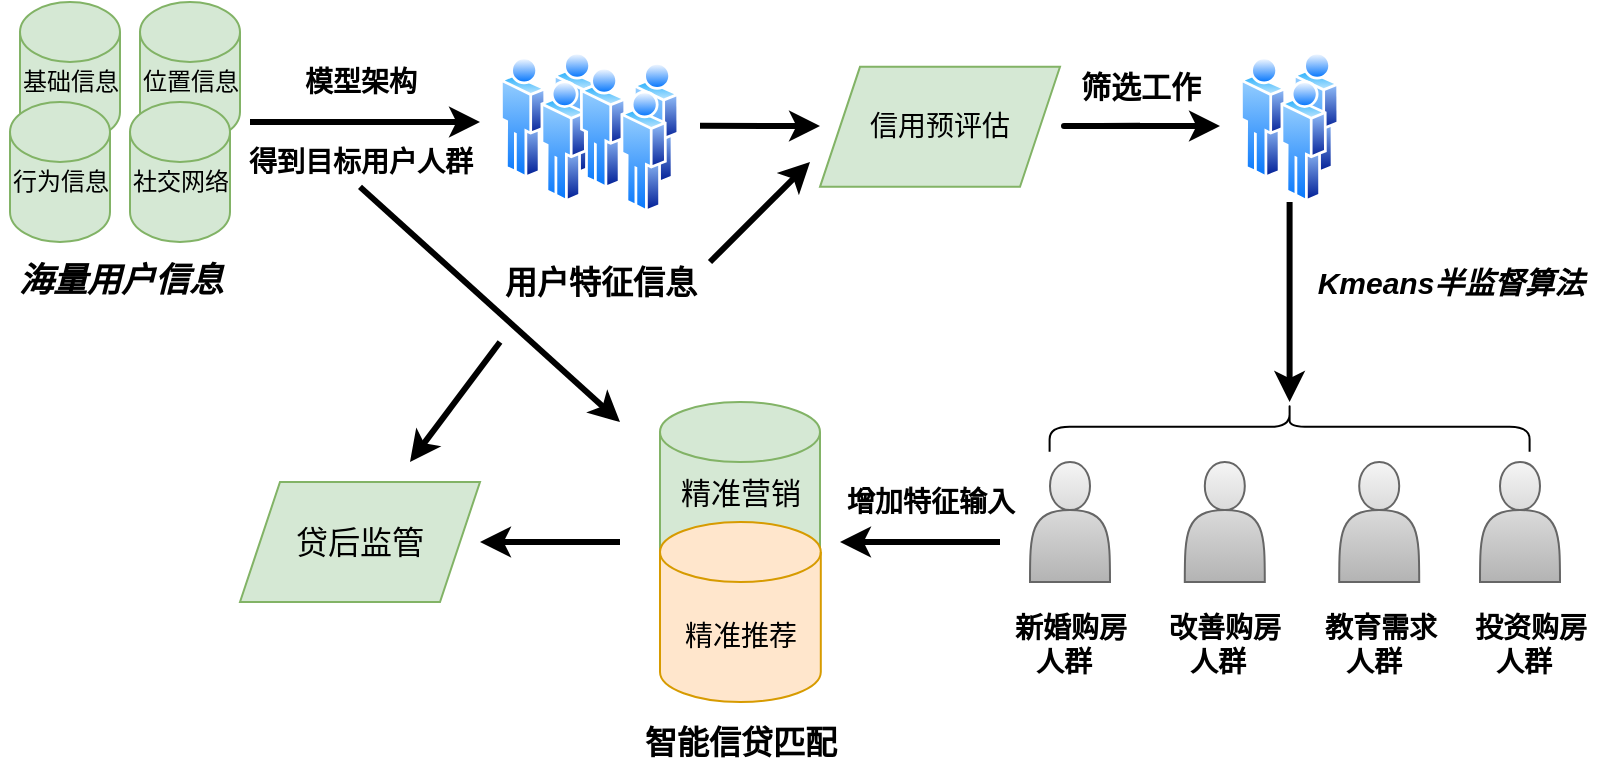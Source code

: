 <mxfile version="14.6.2" type="github">
  <diagram id="mcCv0GpQHg0dAtVWoG17" name="Page-3">
    <mxGraphModel dx="946" dy="515" grid="1" gridSize="10" guides="1" tooltips="1" connect="1" arrows="1" fold="1" page="1" pageScale="1" pageWidth="1169" pageHeight="1654" math="0" shadow="0">
      <root>
        <mxCell id="mdPBTtwXBfCL-VPs6jp8-0" />
        <mxCell id="mdPBTtwXBfCL-VPs6jp8-1" parent="mdPBTtwXBfCL-VPs6jp8-0" />
        <mxCell id="gPFRPEWvYXiCv_8Pw6VX-2" value="" style="shape=cylinder3;whiteSpace=wrap;html=1;boundedLbl=1;backgroundOutline=1;size=15;fillColor=#d5e8d4;strokeColor=#82b366;" parent="mdPBTtwXBfCL-VPs6jp8-1" vertex="1">
          <mxGeometry x="60" y="240" width="50" height="70" as="geometry" />
        </mxCell>
        <mxCell id="gPFRPEWvYXiCv_8Pw6VX-4" value="" style="shape=cylinder3;whiteSpace=wrap;html=1;boundedLbl=1;backgroundOutline=1;size=15;fillColor=#d5e8d4;strokeColor=#82b366;" parent="mdPBTtwXBfCL-VPs6jp8-1" vertex="1">
          <mxGeometry x="120" y="240" width="50" height="70" as="geometry" />
        </mxCell>
        <mxCell id="gPFRPEWvYXiCv_8Pw6VX-5" value="" style="shape=cylinder3;whiteSpace=wrap;html=1;boundedLbl=1;backgroundOutline=1;size=15;fillColor=#d5e8d4;strokeColor=#82b366;" parent="mdPBTtwXBfCL-VPs6jp8-1" vertex="1">
          <mxGeometry x="55" y="290" width="50" height="70" as="geometry" />
        </mxCell>
        <mxCell id="gPFRPEWvYXiCv_8Pw6VX-6" value="基础信息" style="text;html=1;resizable=0;autosize=1;align=center;verticalAlign=middle;points=[];fillColor=none;strokeColor=none;rounded=0;" parent="mdPBTtwXBfCL-VPs6jp8-1" vertex="1">
          <mxGeometry x="55" y="270" width="60" height="20" as="geometry" />
        </mxCell>
        <mxCell id="gPFRPEWvYXiCv_8Pw6VX-7" value="" style="shape=cylinder3;whiteSpace=wrap;html=1;boundedLbl=1;backgroundOutline=1;size=15;fillColor=#d5e8d4;strokeColor=#82b366;" parent="mdPBTtwXBfCL-VPs6jp8-1" vertex="1">
          <mxGeometry x="115" y="290" width="50" height="70" as="geometry" />
        </mxCell>
        <mxCell id="gPFRPEWvYXiCv_8Pw6VX-8" value="位置信息" style="text;html=1;resizable=0;autosize=1;align=center;verticalAlign=middle;points=[];fillColor=none;strokeColor=none;rounded=0;" parent="mdPBTtwXBfCL-VPs6jp8-1" vertex="1">
          <mxGeometry x="115" y="270" width="60" height="20" as="geometry" />
        </mxCell>
        <mxCell id="gPFRPEWvYXiCv_8Pw6VX-9" value="行为信息" style="text;html=1;resizable=0;autosize=1;align=center;verticalAlign=middle;points=[];fillColor=none;strokeColor=none;rounded=0;" parent="mdPBTtwXBfCL-VPs6jp8-1" vertex="1">
          <mxGeometry x="50" y="320" width="60" height="20" as="geometry" />
        </mxCell>
        <mxCell id="gPFRPEWvYXiCv_8Pw6VX-10" value="&amp;nbsp; &amp;nbsp;社交网络" style="text;html=1;resizable=0;autosize=1;align=center;verticalAlign=middle;points=[];fillColor=none;strokeColor=none;rounded=0;" parent="mdPBTtwXBfCL-VPs6jp8-1" vertex="1">
          <mxGeometry x="100" y="320" width="70" height="20" as="geometry" />
        </mxCell>
        <mxCell id="gPFRPEWvYXiCv_8Pw6VX-11" value="&lt;font style=&quot;font-size: 17px&quot;&gt;&lt;i&gt;&lt;b&gt;海量用户信息&lt;/b&gt;&lt;/i&gt;&lt;/font&gt;" style="text;html=1;resizable=0;autosize=1;align=center;verticalAlign=middle;points=[];fillColor=none;strokeColor=none;rounded=0;" parent="mdPBTtwXBfCL-VPs6jp8-1" vertex="1">
          <mxGeometry x="50" y="370" width="120" height="20" as="geometry" />
        </mxCell>
        <mxCell id="gPFRPEWvYXiCv_8Pw6VX-12" value="" style="endArrow=classic;html=1;strokeWidth=3;" parent="mdPBTtwXBfCL-VPs6jp8-1" edge="1">
          <mxGeometry width="50" height="50" relative="1" as="geometry">
            <mxPoint x="175" y="300" as="sourcePoint" />
            <mxPoint x="290" y="300" as="targetPoint" />
          </mxGeometry>
        </mxCell>
        <mxCell id="gPFRPEWvYXiCv_8Pw6VX-13" value="&lt;font style=&quot;font-size: 14px&quot;&gt;&lt;b&gt;模型架构&lt;/b&gt;&lt;/font&gt;" style="text;html=1;resizable=0;autosize=1;align=center;verticalAlign=middle;points=[];fillColor=none;strokeColor=none;rounded=0;" parent="mdPBTtwXBfCL-VPs6jp8-1" vertex="1">
          <mxGeometry x="195" y="270" width="70" height="20" as="geometry" />
        </mxCell>
        <mxCell id="gPFRPEWvYXiCv_8Pw6VX-14" value="" style="aspect=fixed;perimeter=ellipsePerimeter;html=1;align=center;shadow=0;dashed=0;spacingTop=3;image;image=img/lib/active_directory/users.svg;" parent="mdPBTtwXBfCL-VPs6jp8-1" vertex="1">
          <mxGeometry x="300" y="264.85" width="49.6" height="75.15" as="geometry" />
        </mxCell>
        <mxCell id="gPFRPEWvYXiCv_8Pw6VX-15" value="" style="aspect=fixed;perimeter=ellipsePerimeter;html=1;align=center;shadow=0;dashed=0;spacingTop=3;image;image=img/lib/active_directory/users.svg;" parent="mdPBTtwXBfCL-VPs6jp8-1" vertex="1">
          <mxGeometry x="340" y="270" width="49.6" height="75.15" as="geometry" />
        </mxCell>
        <mxCell id="gPFRPEWvYXiCv_8Pw6VX-16" value="&lt;font style=&quot;font-size: 14px&quot;&gt;&lt;b&gt;得到目标用户人群&lt;/b&gt;&lt;/font&gt;" style="text;html=1;resizable=0;autosize=1;align=center;verticalAlign=middle;points=[];fillColor=none;strokeColor=none;rounded=0;" parent="mdPBTtwXBfCL-VPs6jp8-1" vertex="1">
          <mxGeometry x="165" y="310" width="130" height="20" as="geometry" />
        </mxCell>
        <mxCell id="gPFRPEWvYXiCv_8Pw6VX-17" value="" style="endArrow=classic;html=1;strokeWidth=3;" parent="mdPBTtwXBfCL-VPs6jp8-1" edge="1">
          <mxGeometry width="50" height="50" relative="1" as="geometry">
            <mxPoint x="400" y="301.93" as="sourcePoint" />
            <mxPoint x="460" y="302" as="targetPoint" />
          </mxGeometry>
        </mxCell>
        <mxCell id="gPFRPEWvYXiCv_8Pw6VX-18" value="&lt;font style=&quot;font-size: 14px&quot;&gt;信用预评估&lt;/font&gt;" style="shape=parallelogram;perimeter=parallelogramPerimeter;whiteSpace=wrap;html=1;fixedSize=1;fillColor=#d5e8d4;strokeColor=#82b366;" parent="mdPBTtwXBfCL-VPs6jp8-1" vertex="1">
          <mxGeometry x="460" y="272.43" width="120" height="60" as="geometry" />
        </mxCell>
        <mxCell id="gPFRPEWvYXiCv_8Pw6VX-20" value="" style="endArrow=classic;html=1;strokeWidth=3;" parent="mdPBTtwXBfCL-VPs6jp8-1" edge="1">
          <mxGeometry width="50" height="50" relative="1" as="geometry">
            <mxPoint x="620" y="301.93" as="sourcePoint" />
            <mxPoint x="660" y="302" as="targetPoint" />
            <Array as="points">
              <mxPoint x="590" y="302" />
              <mxPoint x="580" y="302" />
            </Array>
          </mxGeometry>
        </mxCell>
        <mxCell id="gPFRPEWvYXiCv_8Pw6VX-32" style="edgeStyle=orthogonalEdgeStyle;rounded=0;orthogonalLoop=1;jettySize=auto;html=1;strokeWidth=3;" parent="mdPBTtwXBfCL-VPs6jp8-1" source="gPFRPEWvYXiCv_8Pw6VX-22" edge="1">
          <mxGeometry relative="1" as="geometry">
            <mxPoint x="694.8" y="440" as="targetPoint" />
          </mxGeometry>
        </mxCell>
        <mxCell id="gPFRPEWvYXiCv_8Pw6VX-22" value="" style="aspect=fixed;perimeter=ellipsePerimeter;html=1;align=center;shadow=0;dashed=0;spacingTop=3;image;image=img/lib/active_directory/users.svg;" parent="mdPBTtwXBfCL-VPs6jp8-1" vertex="1">
          <mxGeometry x="670" y="264.85" width="49.6" height="75.15" as="geometry" />
        </mxCell>
        <mxCell id="gPFRPEWvYXiCv_8Pw6VX-23" value="&lt;b&gt;&lt;font style=&quot;font-size: 15px&quot;&gt;筛选工作&lt;/font&gt;&lt;/b&gt;" style="text;html=1;resizable=0;autosize=1;align=center;verticalAlign=middle;points=[];fillColor=none;strokeColor=none;rounded=0;" parent="mdPBTtwXBfCL-VPs6jp8-1" vertex="1">
          <mxGeometry x="580" y="272.43" width="80" height="20" as="geometry" />
        </mxCell>
        <mxCell id="gPFRPEWvYXiCv_8Pw6VX-26" value="" style="shape=cylinder3;whiteSpace=wrap;html=1;boundedLbl=1;backgroundOutline=1;size=15;fillColor=#d5e8d4;strokeColor=#82b366;" parent="mdPBTtwXBfCL-VPs6jp8-1" vertex="1">
          <mxGeometry x="380" y="440" width="80" height="90" as="geometry" />
        </mxCell>
        <mxCell id="gPFRPEWvYXiCv_8Pw6VX-27" value="" style="shape=cylinder3;whiteSpace=wrap;html=1;boundedLbl=1;backgroundOutline=1;size=15;fillColor=#ffe6cc;strokeColor=#d79b00;" parent="mdPBTtwXBfCL-VPs6jp8-1" vertex="1">
          <mxGeometry x="380" y="500" width="80.4" height="90" as="geometry" />
        </mxCell>
        <mxCell id="gPFRPEWvYXiCv_8Pw6VX-29" value="" style="endArrow=classic;html=1;strokeWidth=3;" parent="mdPBTtwXBfCL-VPs6jp8-1" edge="1">
          <mxGeometry width="50" height="50" relative="1" as="geometry">
            <mxPoint x="230" y="332.43" as="sourcePoint" />
            <mxPoint x="360" y="450" as="targetPoint" />
          </mxGeometry>
        </mxCell>
        <mxCell id="gPFRPEWvYXiCv_8Pw6VX-30" value="&lt;font style=&quot;font-size: 16px&quot;&gt;&lt;b&gt;用户特征信息&lt;/b&gt;&lt;/font&gt;" style="text;html=1;resizable=0;autosize=1;align=center;verticalAlign=middle;points=[];fillColor=none;strokeColor=none;rounded=0;" parent="mdPBTtwXBfCL-VPs6jp8-1" vertex="1">
          <mxGeometry x="295" y="370" width="110" height="20" as="geometry" />
        </mxCell>
        <mxCell id="gPFRPEWvYXiCv_8Pw6VX-31" value="" style="endArrow=classic;html=1;strokeWidth=3;" parent="mdPBTtwXBfCL-VPs6jp8-1" edge="1">
          <mxGeometry width="50" height="50" relative="1" as="geometry">
            <mxPoint x="405" y="370" as="sourcePoint" />
            <mxPoint x="455" y="320" as="targetPoint" />
          </mxGeometry>
        </mxCell>
        <mxCell id="gPFRPEWvYXiCv_8Pw6VX-33" value="&lt;font style=&quot;font-size: 15px&quot;&gt;&lt;b&gt;&lt;i&gt;Kmeans半监督算法&lt;/i&gt;&lt;/b&gt;&lt;/font&gt;" style="text;html=1;resizable=0;autosize=1;align=center;verticalAlign=middle;points=[];fillColor=none;strokeColor=none;rounded=0;" parent="mdPBTtwXBfCL-VPs6jp8-1" vertex="1">
          <mxGeometry x="700" y="370" width="150" height="20" as="geometry" />
        </mxCell>
        <mxCell id="gPFRPEWvYXiCv_8Pw6VX-34" value="" style="shape=curlyBracket;whiteSpace=wrap;html=1;rounded=1;flipH=1;rotation=-90;" parent="mdPBTtwXBfCL-VPs6jp8-1" vertex="1">
          <mxGeometry x="682.4" y="332.43" width="24.8" height="240" as="geometry" />
        </mxCell>
        <mxCell id="gPFRPEWvYXiCv_8Pw6VX-36" value="" style="shape=actor;whiteSpace=wrap;html=1;gradientColor=#b3b3b3;fillColor=#f5f5f5;strokeColor=#666666;" parent="mdPBTtwXBfCL-VPs6jp8-1" vertex="1">
          <mxGeometry x="565" y="470" width="40" height="60" as="geometry" />
        </mxCell>
        <mxCell id="gPFRPEWvYXiCv_8Pw6VX-37" value="" style="shape=actor;whiteSpace=wrap;html=1;gradientColor=#b3b3b3;fillColor=#f5f5f5;strokeColor=#666666;" parent="mdPBTtwXBfCL-VPs6jp8-1" vertex="1">
          <mxGeometry x="642.4" y="470" width="40" height="60" as="geometry" />
        </mxCell>
        <mxCell id="gPFRPEWvYXiCv_8Pw6VX-38" value="" style="shape=actor;whiteSpace=wrap;html=1;gradientColor=#b3b3b3;fillColor=#f5f5f5;strokeColor=#666666;" parent="mdPBTtwXBfCL-VPs6jp8-1" vertex="1">
          <mxGeometry x="719.6" y="470" width="40" height="60" as="geometry" />
        </mxCell>
        <mxCell id="gPFRPEWvYXiCv_8Pw6VX-39" value="" style="shape=actor;whiteSpace=wrap;html=1;gradientColor=#b3b3b3;fillColor=#f5f5f5;strokeColor=#666666;" parent="mdPBTtwXBfCL-VPs6jp8-1" vertex="1">
          <mxGeometry x="790" y="470" width="40" height="60" as="geometry" />
        </mxCell>
        <mxCell id="gPFRPEWvYXiCv_8Pw6VX-42" value="&lt;p class=&quot;MsoNormal&quot; style=&quot;margin: 0pt 0pt 0.0pt ; text-align: justify ; font-family: &amp;#34;calibri&amp;#34; ; font-size: 10.5pt&quot;&gt;&lt;b&gt;&lt;span style=&quot;font-size: 10.5pt&quot;&gt;&lt;font face=&quot;宋体&quot;&gt;新婚购房&lt;/font&gt;&lt;/span&gt;&lt;/b&gt;&lt;/p&gt;&lt;p class=&quot;MsoNormal&quot; style=&quot;margin: 0pt 0pt 0.0pt ; text-align: justify ; font-family: &amp;#34;calibri&amp;#34; ; font-size: 10.5pt&quot;&gt;&lt;b&gt;&lt;span style=&quot;font-size: 10.5pt&quot;&gt;&lt;font face=&quot;宋体&quot;&gt;&amp;nbsp; &amp;nbsp;人群&lt;/font&gt;&lt;/span&gt;&lt;/b&gt;&lt;/p&gt;" style="text;html=1;resizable=0;autosize=1;align=center;verticalAlign=middle;points=[];fillColor=none;strokeColor=none;rounded=0;" parent="mdPBTtwXBfCL-VPs6jp8-1" vertex="1">
          <mxGeometry x="550" y="547.43" width="70" height="30" as="geometry" />
        </mxCell>
        <mxCell id="gPFRPEWvYXiCv_8Pw6VX-43" value="&lt;p class=&quot;MsoNormal&quot; style=&quot;margin: 0pt 0pt 0.0pt ; text-align: justify ; font-family: &amp;#34;calibri&amp;#34; ; font-size: 10.5pt&quot;&gt;&lt;b&gt;&lt;span style=&quot;font-size: 10.5pt&quot;&gt;&lt;font face=&quot;宋体&quot;&gt;改善购房&lt;/font&gt;&lt;/span&gt;&lt;/b&gt;&lt;/p&gt;&lt;p class=&quot;MsoNormal&quot; style=&quot;margin: 0pt 0pt 0.0pt ; text-align: justify ; font-family: &amp;#34;calibri&amp;#34; ; font-size: 10.5pt&quot;&gt;&lt;b&gt;&lt;span style=&quot;font-size: 10.5pt&quot;&gt;&lt;font face=&quot;宋体&quot;&gt;&amp;nbsp; &amp;nbsp;人群&lt;/font&gt;&lt;/span&gt;&lt;/b&gt;&lt;/p&gt;" style="text;html=1;resizable=0;autosize=1;align=center;verticalAlign=middle;points=[];fillColor=none;strokeColor=none;rounded=0;" parent="mdPBTtwXBfCL-VPs6jp8-1" vertex="1">
          <mxGeometry x="627.4" y="547.43" width="70" height="30" as="geometry" />
        </mxCell>
        <mxCell id="gPFRPEWvYXiCv_8Pw6VX-44" value="&lt;p class=&quot;MsoNormal&quot; style=&quot;margin: 0pt 0pt 0.0pt ; text-align: justify ; font-size: 10.5pt&quot;&gt;&lt;font face=&quot;宋体&quot;&gt;&lt;b&gt;教育需求&lt;/b&gt;&lt;/font&gt;&lt;/p&gt;&lt;p class=&quot;MsoNormal&quot; style=&quot;margin: 0pt 0pt 0.0pt ; text-align: justify ; font-family: &amp;#34;calibri&amp;#34; ; font-size: 10.5pt&quot;&gt;&lt;b&gt;&lt;span style=&quot;font-size: 10.5pt&quot;&gt;&lt;font face=&quot;宋体&quot;&gt;&amp;nbsp; &amp;nbsp;人群&lt;/font&gt;&lt;/span&gt;&lt;/b&gt;&lt;/p&gt;" style="text;html=1;resizable=0;autosize=1;align=center;verticalAlign=middle;points=[];fillColor=none;strokeColor=none;rounded=0;" parent="mdPBTtwXBfCL-VPs6jp8-1" vertex="1">
          <mxGeometry x="704.6" y="547.43" width="70" height="30" as="geometry" />
        </mxCell>
        <mxCell id="gPFRPEWvYXiCv_8Pw6VX-45" value="&lt;p class=&quot;MsoNormal&quot; style=&quot;margin: 0pt 0pt 0.0pt ; text-align: justify ; font-size: 10.5pt&quot;&gt;&lt;font face=&quot;宋体&quot;&gt;&lt;b&gt;投资购房&lt;/b&gt;&lt;/font&gt;&lt;/p&gt;&lt;p class=&quot;MsoNormal&quot; style=&quot;margin: 0pt 0pt 0.0pt ; text-align: justify ; font-family: &amp;#34;calibri&amp;#34; ; font-size: 10.5pt&quot;&gt;&lt;b&gt;&lt;span style=&quot;font-size: 10.5pt&quot;&gt;&lt;font face=&quot;宋体&quot;&gt;&amp;nbsp; &amp;nbsp;人群&lt;/font&gt;&lt;/span&gt;&lt;/b&gt;&lt;/p&gt;" style="text;html=1;resizable=0;autosize=1;align=center;verticalAlign=middle;points=[];fillColor=none;strokeColor=none;rounded=0;" parent="mdPBTtwXBfCL-VPs6jp8-1" vertex="1">
          <mxGeometry x="780" y="547.43" width="70" height="30" as="geometry" />
        </mxCell>
        <mxCell id="gPFRPEWvYXiCv_8Pw6VX-47" value="" style="endArrow=classic;html=1;strokeWidth=3;" parent="mdPBTtwXBfCL-VPs6jp8-1" edge="1">
          <mxGeometry width="50" height="50" relative="1" as="geometry">
            <mxPoint x="550" y="510" as="sourcePoint" />
            <mxPoint x="470" y="510" as="targetPoint" />
          </mxGeometry>
        </mxCell>
        <mxCell id="gPFRPEWvYXiCv_8Pw6VX-48" value="&lt;b&gt;&lt;font style=&quot;font-size: 14px&quot;&gt;增加特征输入&lt;/font&gt;&lt;/b&gt;" style="text;html=1;resizable=0;autosize=1;align=center;verticalAlign=middle;points=[];fillColor=none;strokeColor=none;rounded=0;" parent="mdPBTtwXBfCL-VPs6jp8-1" vertex="1">
          <mxGeometry x="465" y="480" width="100" height="20" as="geometry" />
        </mxCell>
        <mxCell id="gPFRPEWvYXiCv_8Pw6VX-49" value="&lt;font style=&quot;font-size: 14px&quot;&gt;精准推荐&lt;/font&gt;" style="text;html=1;resizable=0;autosize=1;align=center;verticalAlign=middle;points=[];fillColor=none;strokeColor=none;rounded=0;" parent="mdPBTtwXBfCL-VPs6jp8-1" vertex="1">
          <mxGeometry x="385" y="547.43" width="70" height="20" as="geometry" />
        </mxCell>
        <mxCell id="gPFRPEWvYXiCv_8Pw6VX-50" value="&lt;font style=&quot;font-size: 15px&quot;&gt;精准营销&lt;/font&gt;" style="text;html=1;resizable=0;autosize=1;align=center;verticalAlign=middle;points=[];fillColor=none;strokeColor=none;rounded=0;" parent="mdPBTtwXBfCL-VPs6jp8-1" vertex="1">
          <mxGeometry x="380" y="475" width="80" height="20" as="geometry" />
        </mxCell>
        <mxCell id="gPFRPEWvYXiCv_8Pw6VX-52" value="&lt;p class=&quot;MsoNormal&quot; style=&quot;margin: 0pt 0pt 0.0pt ; text-align: justify ; font-family: &amp;#34;times new roman&amp;#34;&quot;&gt;&lt;b&gt;&lt;font face=&quot;宋体&quot; style=&quot;font-size: 16px&quot;&gt;智能信贷匹配&lt;/font&gt;&lt;/b&gt;&lt;/p&gt;" style="text;html=1;resizable=0;autosize=1;align=center;verticalAlign=middle;points=[];fillColor=none;strokeColor=none;rounded=0;" parent="mdPBTtwXBfCL-VPs6jp8-1" vertex="1">
          <mxGeometry x="365" y="600" width="110" height="20" as="geometry" />
        </mxCell>
        <mxCell id="CCa46CVElnrkqT-zNEpT-0" value="" style="endArrow=classic;html=1;strokeWidth=3;" edge="1" parent="mdPBTtwXBfCL-VPs6jp8-1">
          <mxGeometry width="50" height="50" relative="1" as="geometry">
            <mxPoint x="360" y="510" as="sourcePoint" />
            <mxPoint x="290" y="510" as="targetPoint" />
          </mxGeometry>
        </mxCell>
        <mxCell id="CCa46CVElnrkqT-zNEpT-2" value="&lt;font style=&quot;font-size: 16px&quot;&gt;贷后监管&lt;/font&gt;" style="shape=parallelogram;perimeter=parallelogramPerimeter;whiteSpace=wrap;html=1;fixedSize=1;fillColor=#d5e8d4;strokeColor=#82b366;" vertex="1" parent="mdPBTtwXBfCL-VPs6jp8-1">
          <mxGeometry x="170" y="480" width="120" height="60" as="geometry" />
        </mxCell>
        <mxCell id="CCa46CVElnrkqT-zNEpT-3" value="" style="endArrow=classic;html=1;strokeWidth=3;" edge="1" parent="mdPBTtwXBfCL-VPs6jp8-1">
          <mxGeometry width="50" height="50" relative="1" as="geometry">
            <mxPoint x="300" y="410" as="sourcePoint" />
            <mxPoint x="255" y="470" as="targetPoint" />
          </mxGeometry>
        </mxCell>
      </root>
    </mxGraphModel>
  </diagram>
</mxfile>
